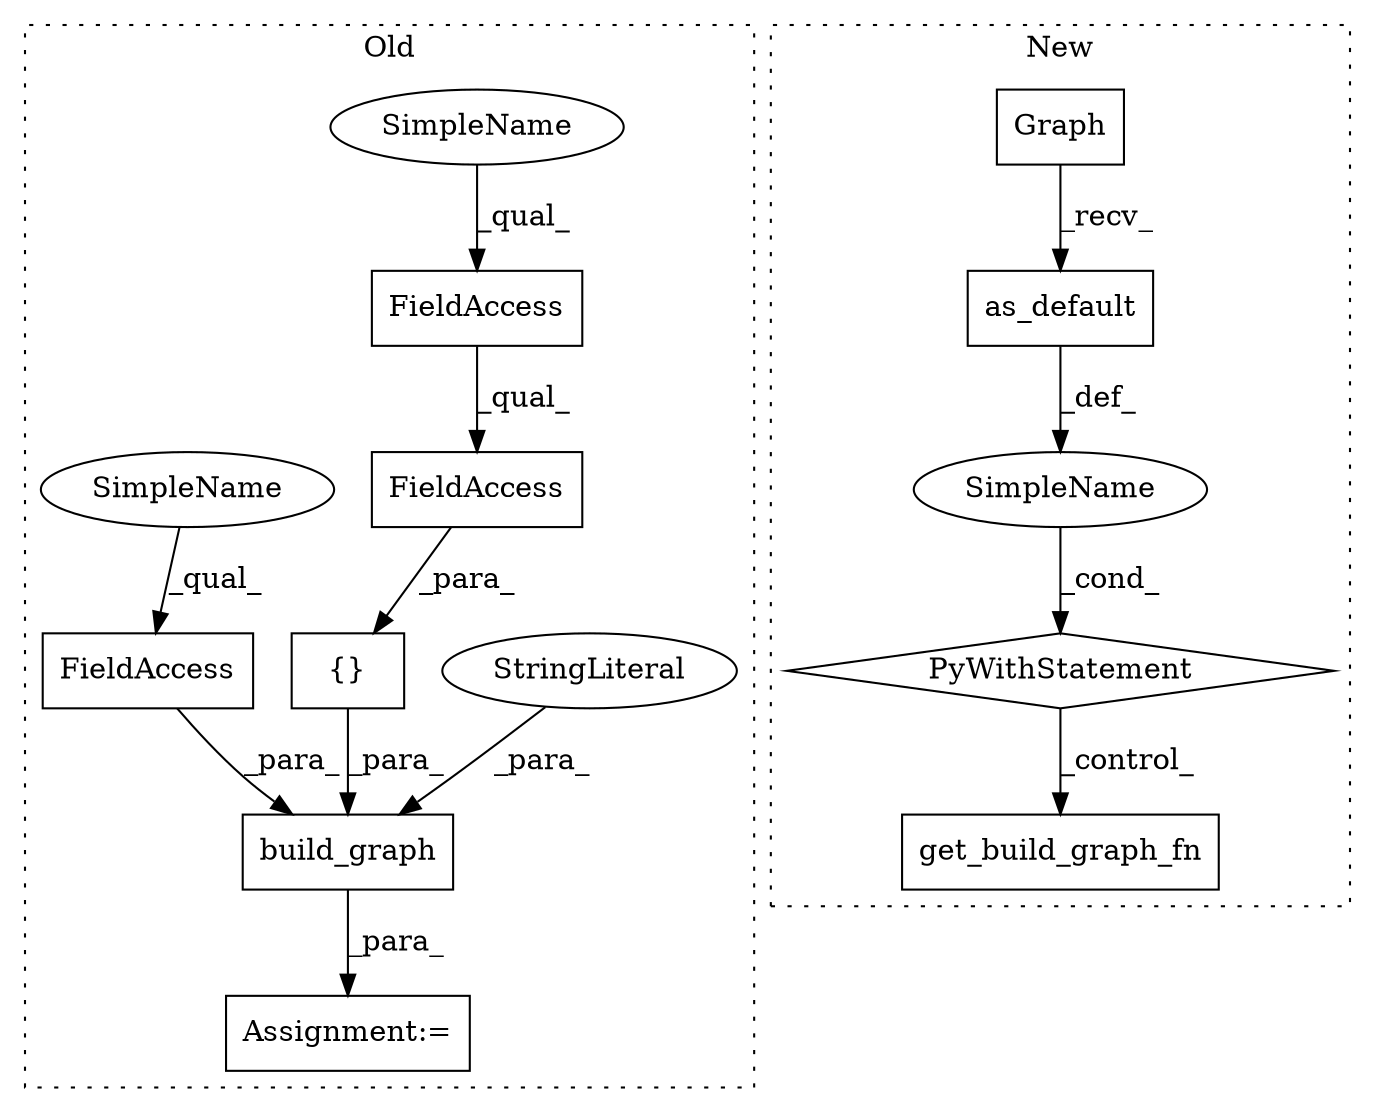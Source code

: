 digraph G {
subgraph cluster0 {
1 [label="build_graph" a="32" s="1051,1117" l="12,1" shape="box"];
3 [label="Assignment:=" a="7" s="1033" l="1" shape="box"];
8 [label="FieldAccess" a="22" s="1070" l="11" shape="box"];
9 [label="StringLiteral" a="45" s="1063" l="6" shape="ellipse"];
10 [label="FieldAccess" a="22" s="1092" l="19" shape="box"];
11 [label="{}" a="4" s="1091,1116" l="1,1" shape="box"];
12 [label="FieldAccess" a="22" s="1092" l="24" shape="box"];
13 [label="SimpleName" a="42" s="1092" l="4" shape="ellipse"];
14 [label="SimpleName" a="42" s="1070" l="4" shape="ellipse"];
label = "Old";
style="dotted";
}
subgraph cluster1 {
2 [label="Graph" a="32" s="969" l="7" shape="box"];
4 [label="get_build_graph_fn" a="32" s="1016" l="20" shape="box"];
5 [label="as_default" a="32" s="977" l="12" shape="box"];
6 [label="SimpleName" a="42" s="" l="" shape="ellipse"];
7 [label="PyWithStatement" a="104" s="948,989" l="10,2" shape="diamond"];
label = "New";
style="dotted";
}
1 -> 3 [label="_para_"];
2 -> 5 [label="_recv_"];
5 -> 6 [label="_def_"];
6 -> 7 [label="_cond_"];
7 -> 4 [label="_control_"];
8 -> 1 [label="_para_"];
9 -> 1 [label="_para_"];
10 -> 12 [label="_qual_"];
11 -> 1 [label="_para_"];
12 -> 11 [label="_para_"];
13 -> 10 [label="_qual_"];
14 -> 8 [label="_qual_"];
}